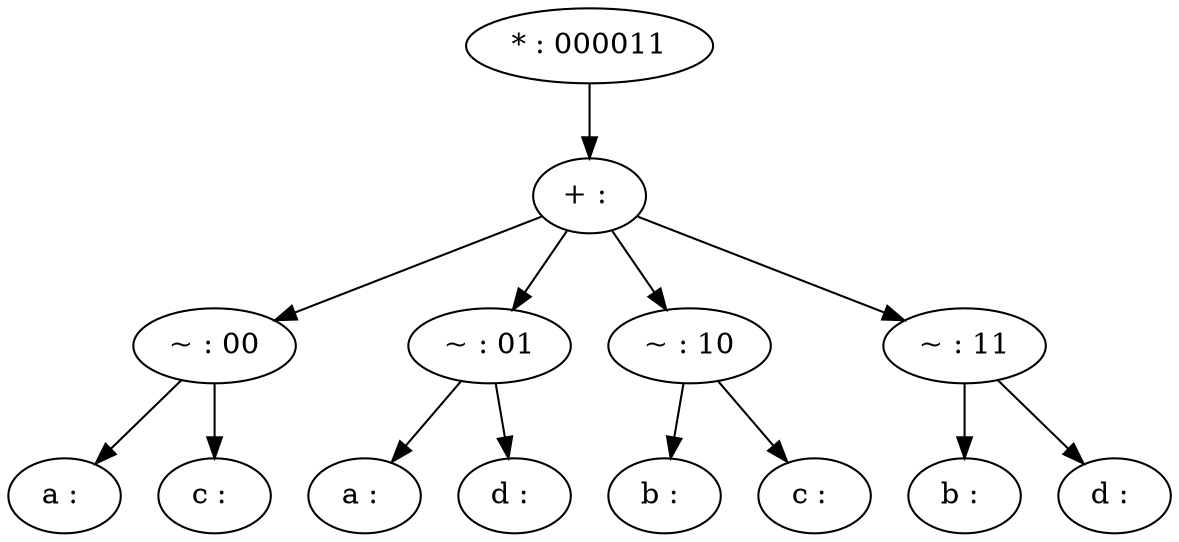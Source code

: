 // Iteration: 40
digraph {
	0 [label="* : 000011"]
	1 [label="+ : "]
	2 [label="~ : 00"]
	3 [label="a : "]
	4 [label="c : "]
	5 [label="~ : 01"]
	6 [label="a : "]
	7 [label="d : "]
	8 [label="~ : 10"]
	9 [label="b : "]
	10 [label="c : "]
	11 [label="~ : 11"]
	12 [label="b : "]
	13 [label="d : "]
	0 -> 1
	1 -> 2
	2 -> 3
	2 -> 4
	1 -> 5
	5 -> 6
	5 -> 7
	1 -> 8
	8 -> 9
	8 -> 10
	1 -> 11
	11 -> 12
	11 -> 13
}
